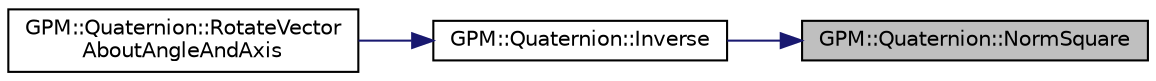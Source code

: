 digraph "GPM::Quaternion::NormSquare"
{
 // INTERACTIVE_SVG=YES
 // LATEX_PDF_SIZE
  edge [fontname="Helvetica",fontsize="10",labelfontname="Helvetica",labelfontsize="10"];
  node [fontname="Helvetica",fontsize="10",shape=record];
  rankdir="RL";
  Node190 [label="GPM::Quaternion::NormSquare",height=0.2,width=0.4,color="black", fillcolor="grey75", style="filled", fontcolor="black",tooltip="Norm square of a quaternion, alias magnitude square."];
  Node190 -> Node191 [dir="back",color="midnightblue",fontsize="10",style="solid",fontname="Helvetica"];
  Node191 [label="GPM::Quaternion::Inverse",height=0.2,width=0.4,color="black", fillcolor="white", style="filled",URL="$struct_g_p_m_1_1_quaternion.html#a63cf9ffa83e754b75f935cf9b8a74bad",tooltip="Inverse the current quaternion."];
  Node191 -> Node192 [dir="back",color="midnightblue",fontsize="10",style="solid",fontname="Helvetica"];
  Node192 [label="GPM::Quaternion::RotateVector\lAboutAngleAndAxis",height=0.2,width=0.4,color="black", fillcolor="white", style="filled",URL="$struct_g_p_m_1_1_quaternion.html#a38158ec985f590e5ad6c90ba4c1a1058",tooltip="Rotate the vector of a certain angle around an arbitrary axis."];
}
